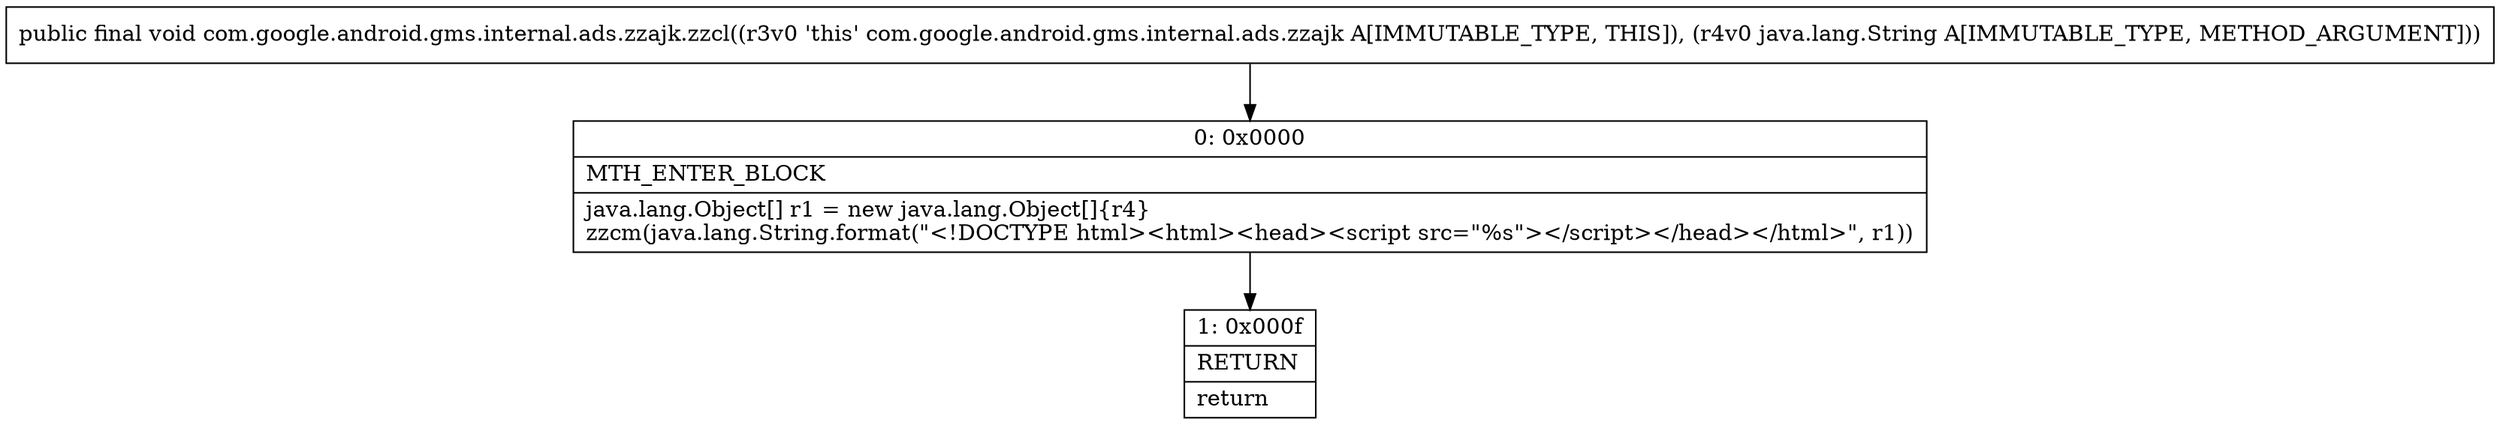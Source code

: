 digraph "CFG forcom.google.android.gms.internal.ads.zzajk.zzcl(Ljava\/lang\/String;)V" {
Node_0 [shape=record,label="{0\:\ 0x0000|MTH_ENTER_BLOCK\l|java.lang.Object[] r1 = new java.lang.Object[]\{r4\}\lzzcm(java.lang.String.format(\"\<!DOCTYPE html\>\<html\>\<head\>\<script src=\"%s\"\>\<\/script\>\<\/head\>\<\/html\>\", r1))\l}"];
Node_1 [shape=record,label="{1\:\ 0x000f|RETURN\l|return\l}"];
MethodNode[shape=record,label="{public final void com.google.android.gms.internal.ads.zzajk.zzcl((r3v0 'this' com.google.android.gms.internal.ads.zzajk A[IMMUTABLE_TYPE, THIS]), (r4v0 java.lang.String A[IMMUTABLE_TYPE, METHOD_ARGUMENT])) }"];
MethodNode -> Node_0;
Node_0 -> Node_1;
}

